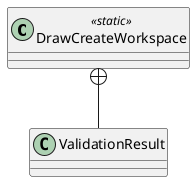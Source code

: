 @startuml
class DrawCreateWorkspace <<static>> {
}
class ValidationResult {
}
DrawCreateWorkspace +-- ValidationResult
@enduml
